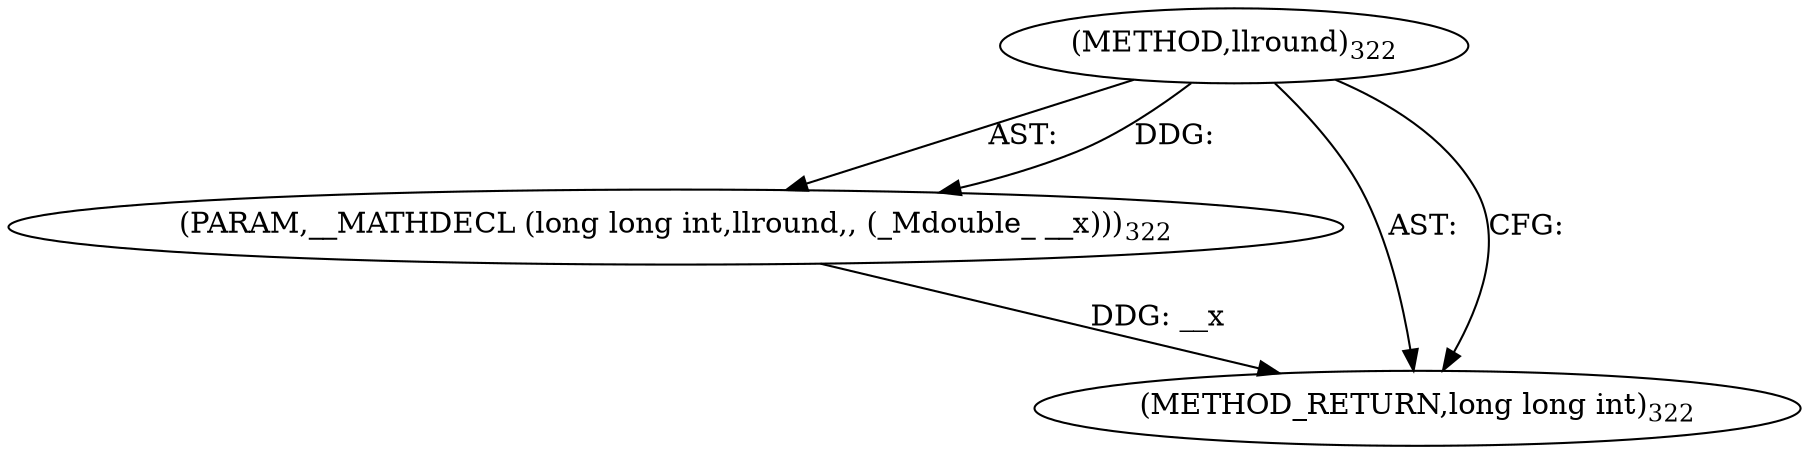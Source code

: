digraph "llround" {  
"20622" [label = <(METHOD,llround)<SUB>322</SUB>> ]
"20623" [label = <(PARAM,__MATHDECL (long long int,llround,, (_Mdouble_ __x)))<SUB>322</SUB>> ]
"20624" [label = <(METHOD_RETURN,long long int)<SUB>322</SUB>> ]
  "20622" -> "20623"  [ label = "AST: "] 
  "20622" -> "20624"  [ label = "AST: "] 
  "20622" -> "20624"  [ label = "CFG: "] 
  "20623" -> "20624"  [ label = "DDG: __x"] 
  "20622" -> "20623"  [ label = "DDG: "] 
}
